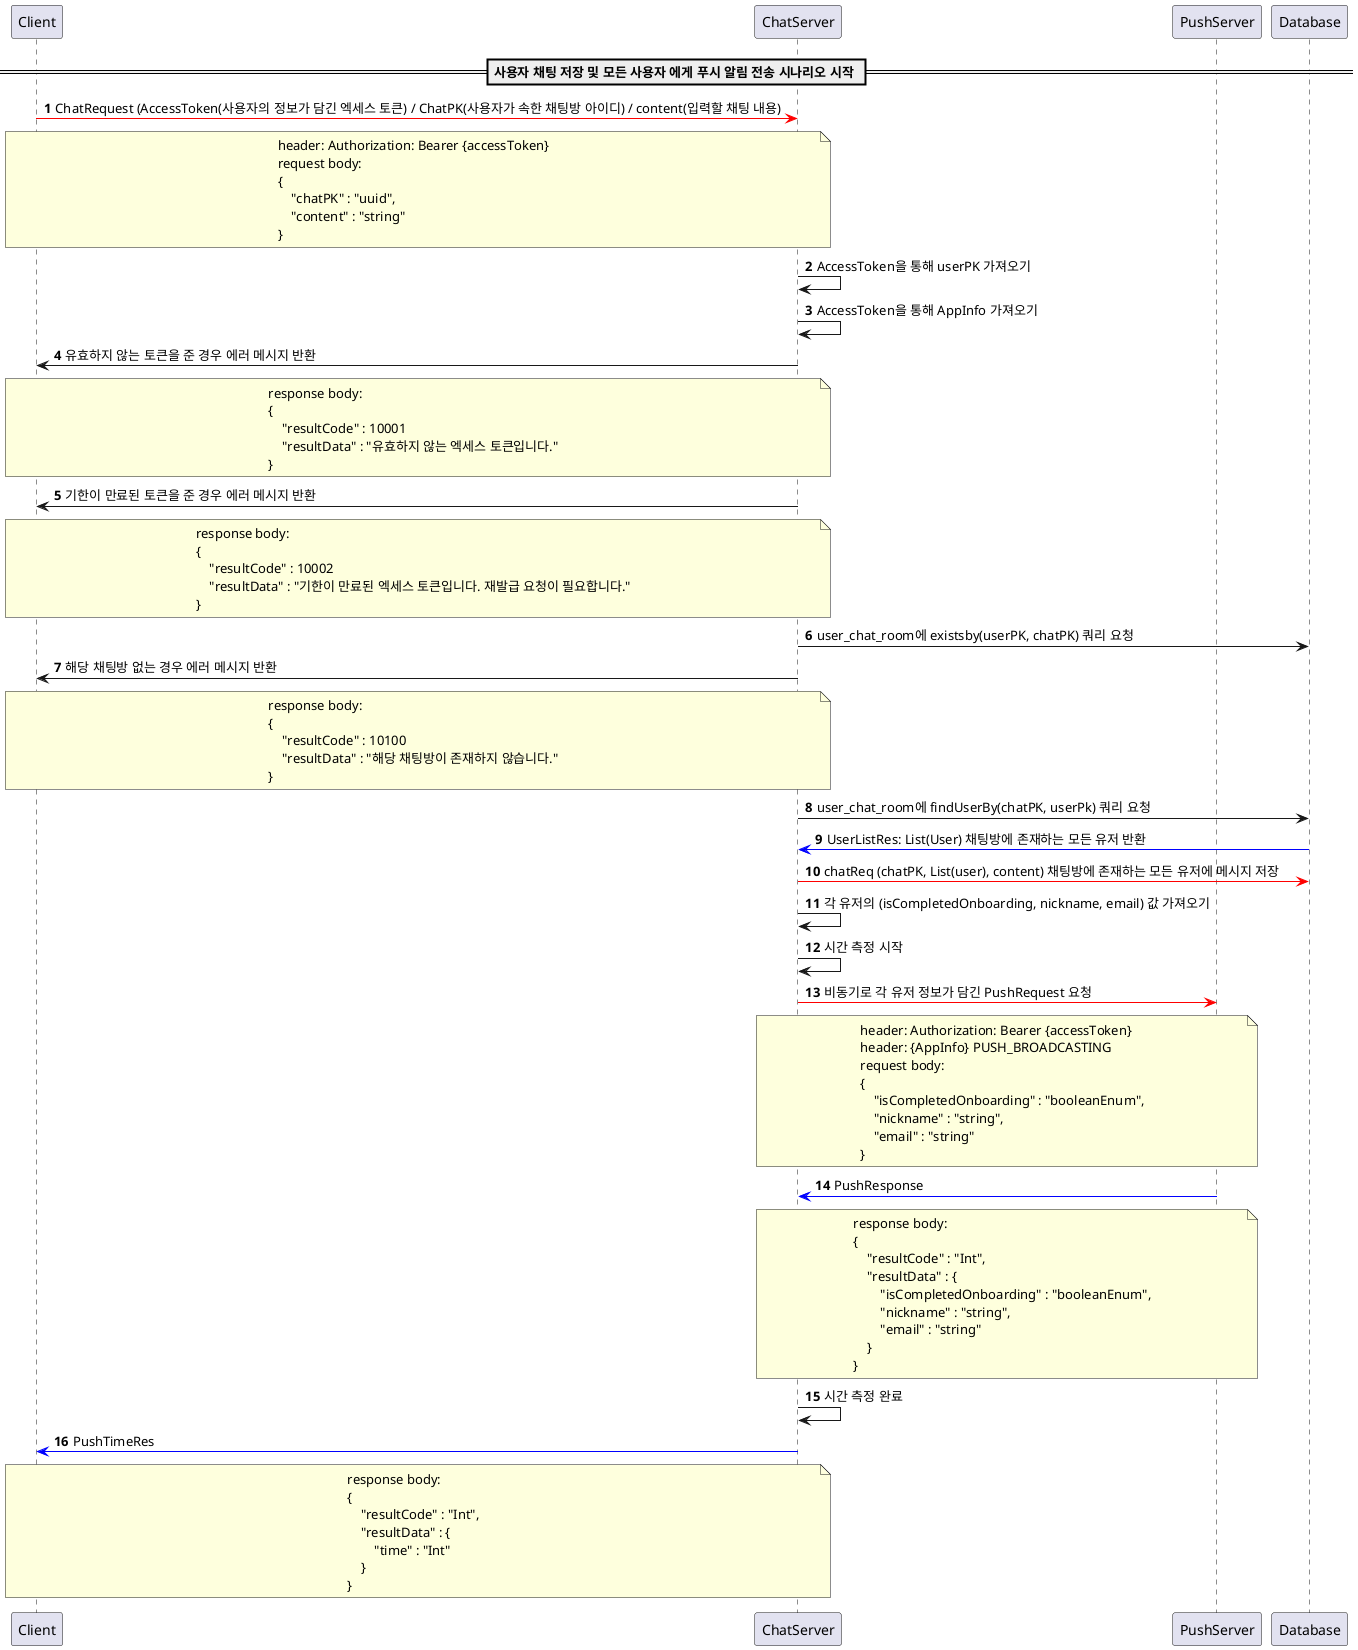 @startuml
'https://plantuml.com/sequence-diagram

participant Client
participant ChatServer
participant PushServer
participant Database

autonumber
== 사용자 채팅 저장 및 모든 사용자 에게 푸시 알림 전송 시나리오 시작 ==

Client -[#red]> ChatServer: ChatRequest (AccessToken(사용자의 정보가 담긴 엑세스 토큰) / ChatPK(사용자가 속한 채팅방 아이디) / content(입력할 채팅 내용)

note over Client, ChatServer
    header: Authorization: Bearer {accessToken}
    request body:
    {
        "chatPK" : "uuid",
        "content" : "string"
    }
end note

ChatServer -> ChatServer: AccessToken을 통해 userPK 가져오기
ChatServer -> ChatServer: AccessToken을 통해 AppInfo 가져오기

ChatServer -> Client: 유효하지 않는 토큰을 준 경우 에러 메시지 반환
note over Client, ChatServer
    response body:
    {
        "resultCode" : 10001
        "resultData" : "유효하지 않는 엑세스 토큰입니다."
    }
end note

ChatServer -> Client: 기한이 만료된 토큰을 준 경우 에러 메시지 반환

note over Client, ChatServer
    response body:
    {
        "resultCode" : 10002
        "resultData" : "기한이 만료된 엑세스 토큰입니다. 재발급 요청이 필요합니다."
    }
end note

ChatServer -> Database: user_chat_room에 existsby(userPK, chatPK) 쿼리 요청
ChatServer -> Client: 해당 채팅방 없는 경우 에러 메시지 반환

note over Client, ChatServer
    response body:
    {
        "resultCode" : 10100
        "resultData" : "해당 채팅방이 존재하지 않습니다."
    }
end note

ChatServer -> Database: user_chat_room에 findUserBy(chatPK, userPk) 쿼리 요청
Database -[#blue]> ChatServer: UserListRes: List(User) 채팅방에 존재하는 모든 유저 반환

ChatServer -[#red]> Database: chatReq (chatPK, List(user), content) 채팅방에 존재하는 모든 유저에 메시지 저장
ChatServer -> ChatServer: 각 유저의 (isCompletedOnboarding, nickname, email) 값 가져오기

ChatServer -> ChatServer: 시간 측정 시작
ChatServer -[#red]> PushServer: 비동기로 각 유저 정보가 담긴 PushRequest 요청

note over ChatServer, PushServer
    header: Authorization: Bearer {accessToken}
    header: {AppInfo} PUSH_BROADCASTING
    request body:
    {
        "isCompletedOnboarding" : "booleanEnum",
        "nickname" : "string",
        "email" : "string"
    }
end note
PushServer -[#blue]> ChatServer: PushResponse
note over ChatServer, PushServer
    response body:
    {
        "resultCode" : "Int",
        "resultData" : {
            "isCompletedOnboarding" : "booleanEnum",
            "nickname" : "string",
            "email" : "string"
        }
    }
end note
ChatServer -> ChatServer: 시간 측정 완료
ChatServer -[#blue]> Client: PushTimeRes
note over Client, ChatServer
    response body:
    {
        "resultCode" : "Int",
        "resultData" : {
            "time" : "Int"
        }
    }
end note
@enduml
